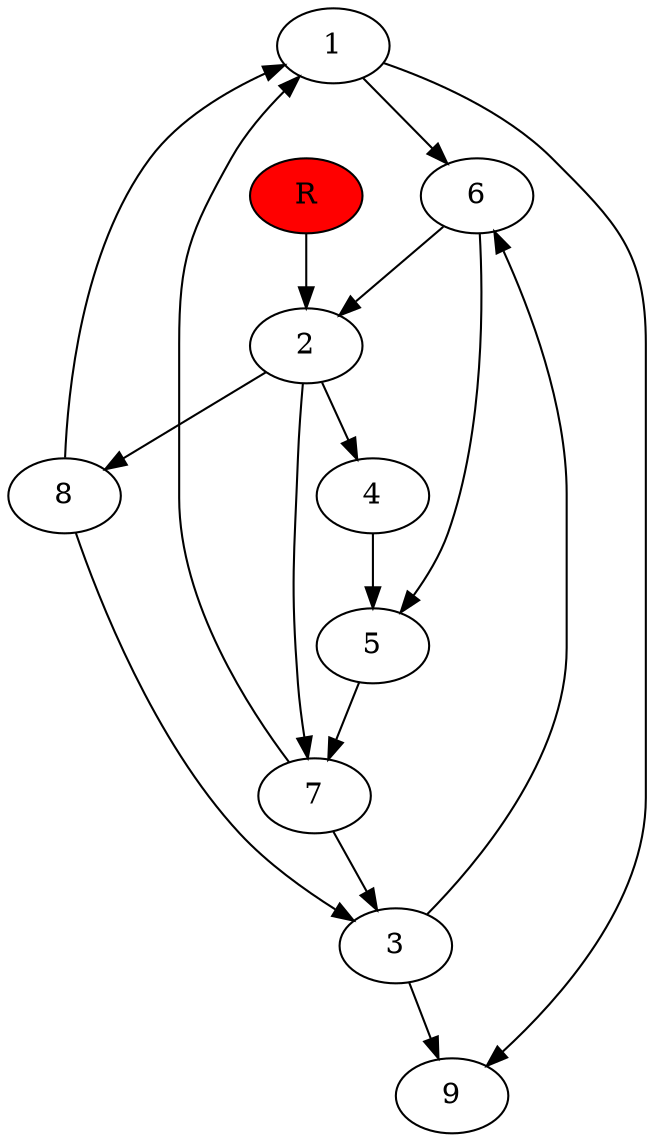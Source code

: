 digraph prb6271 {
	1
	2
	3
	4
	5
	6
	7
	8
	R [fillcolor="#ff0000" style=filled]
	1 -> 6
	1 -> 9
	2 -> 4
	2 -> 7
	2 -> 8
	3 -> 6
	3 -> 9
	4 -> 5
	5 -> 7
	6 -> 2
	6 -> 5
	7 -> 1
	7 -> 3
	8 -> 1
	8 -> 3
	R -> 2
}
